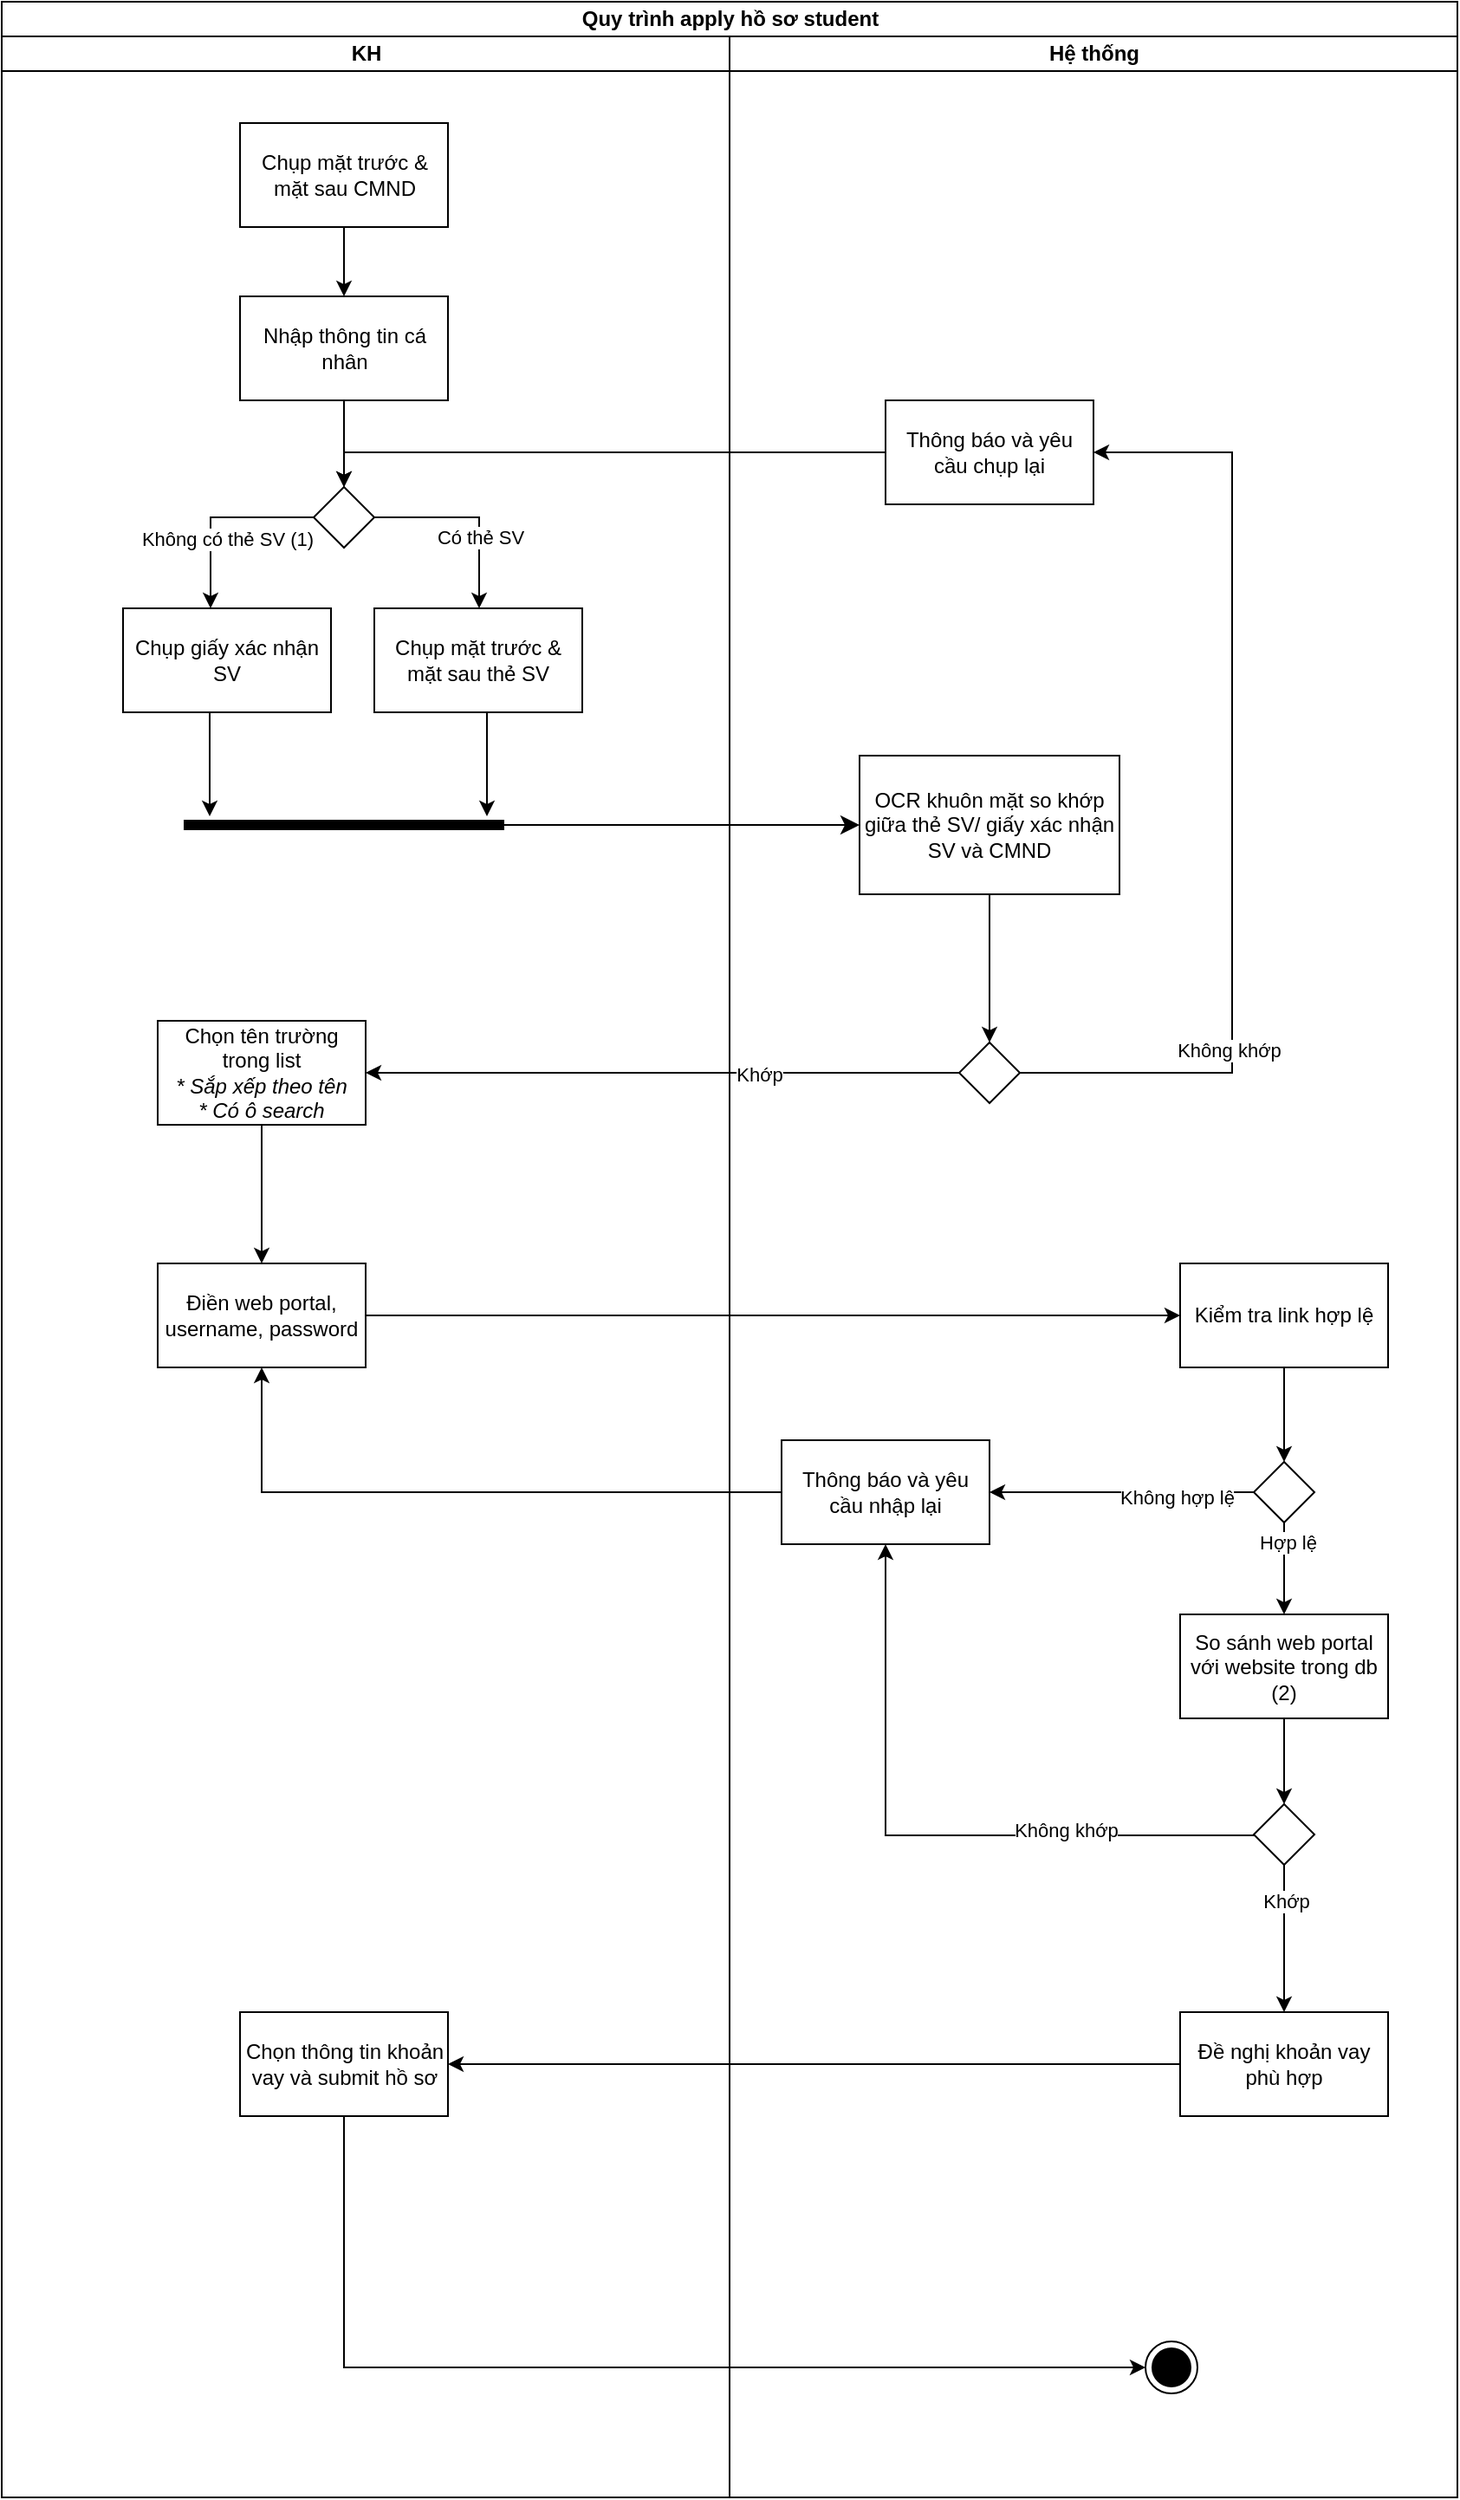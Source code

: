 <mxfile version="14.2.5" type="github">
  <diagram id="ApFhPT5XMt6wGnuyw4Qg" name="Page-1">
    <mxGraphModel dx="1422" dy="762" grid="1" gridSize="10" guides="1" tooltips="1" connect="1" arrows="1" fold="1" page="1" pageScale="1" pageWidth="850" pageHeight="1100" math="0" shadow="0">
      <root>
        <mxCell id="0" />
        <mxCell id="1" parent="0" />
        <mxCell id="FWywLmt_h5sMl4Gyv7Lm-1" value="Quy trình apply hồ sơ student" style="swimlane;html=1;childLayout=stackLayout;resizeParent=1;resizeParentMax=0;startSize=20;" vertex="1" parent="1">
          <mxGeometry x="80" y="200" width="840" height="1440" as="geometry" />
        </mxCell>
        <mxCell id="FWywLmt_h5sMl4Gyv7Lm-18" value="" style="edgeStyle=orthogonalEdgeStyle;rounded=0;orthogonalLoop=1;jettySize=auto;html=1;" edge="1" parent="FWywLmt_h5sMl4Gyv7Lm-1" source="FWywLmt_h5sMl4Gyv7Lm-13" target="FWywLmt_h5sMl4Gyv7Lm-17">
          <mxGeometry relative="1" as="geometry" />
        </mxCell>
        <mxCell id="FWywLmt_h5sMl4Gyv7Lm-19" value="Khớp" style="edgeLabel;html=1;align=center;verticalAlign=middle;resizable=0;points=[];" vertex="1" connectable="0" parent="FWywLmt_h5sMl4Gyv7Lm-18">
          <mxGeometry x="-0.321" y="1" relative="1" as="geometry">
            <mxPoint x="1" as="offset" />
          </mxGeometry>
        </mxCell>
        <mxCell id="FWywLmt_h5sMl4Gyv7Lm-2" value="KH" style="swimlane;html=1;startSize=20;" vertex="1" parent="FWywLmt_h5sMl4Gyv7Lm-1">
          <mxGeometry y="20" width="420" height="1420" as="geometry" />
        </mxCell>
        <mxCell id="FWywLmt_h5sMl4Gyv7Lm-48" style="edgeStyle=orthogonalEdgeStyle;rounded=0;orthogonalLoop=1;jettySize=auto;html=1;" edge="1" parent="FWywLmt_h5sMl4Gyv7Lm-2" source="FWywLmt_h5sMl4Gyv7Lm-5" target="FWywLmt_h5sMl4Gyv7Lm-6">
          <mxGeometry relative="1" as="geometry" />
        </mxCell>
        <mxCell id="FWywLmt_h5sMl4Gyv7Lm-5" value="Nhập thông tin cá nhân" style="shape=ext;rounded=0;html=1;whiteSpace=wrap;" vertex="1" parent="FWywLmt_h5sMl4Gyv7Lm-2">
          <mxGeometry x="137.5" y="150" width="120" height="60" as="geometry" />
        </mxCell>
        <mxCell id="FWywLmt_h5sMl4Gyv7Lm-56" style="edgeStyle=orthogonalEdgeStyle;rounded=0;orthogonalLoop=1;jettySize=auto;html=1;" edge="1" parent="FWywLmt_h5sMl4Gyv7Lm-2" source="FWywLmt_h5sMl4Gyv7Lm-6" target="FWywLmt_h5sMl4Gyv7Lm-42">
          <mxGeometry relative="1" as="geometry">
            <Array as="points">
              <mxPoint x="120.5" y="278" />
            </Array>
          </mxGeometry>
        </mxCell>
        <mxCell id="FWywLmt_h5sMl4Gyv7Lm-76" value="Không có thẻ SV (1)" style="edgeLabel;html=1;align=center;verticalAlign=middle;resizable=0;points=[];" vertex="1" connectable="0" parent="FWywLmt_h5sMl4Gyv7Lm-56">
          <mxGeometry x="-0.125" y="-2" relative="1" as="geometry">
            <mxPoint x="-1" y="14.5" as="offset" />
          </mxGeometry>
        </mxCell>
        <mxCell id="FWywLmt_h5sMl4Gyv7Lm-57" style="edgeStyle=orthogonalEdgeStyle;rounded=0;orthogonalLoop=1;jettySize=auto;html=1;" edge="1" parent="FWywLmt_h5sMl4Gyv7Lm-2" source="FWywLmt_h5sMl4Gyv7Lm-6" target="FWywLmt_h5sMl4Gyv7Lm-8">
          <mxGeometry relative="1" as="geometry">
            <Array as="points">
              <mxPoint x="275.5" y="278" />
            </Array>
          </mxGeometry>
        </mxCell>
        <mxCell id="FWywLmt_h5sMl4Gyv7Lm-77" value="Có thẻ SV" style="edgeLabel;html=1;align=center;verticalAlign=middle;resizable=0;points=[];" vertex="1" connectable="0" parent="FWywLmt_h5sMl4Gyv7Lm-57">
          <mxGeometry x="0.274" relative="1" as="geometry">
            <mxPoint as="offset" />
          </mxGeometry>
        </mxCell>
        <mxCell id="FWywLmt_h5sMl4Gyv7Lm-6" value="" style="rhombus;whiteSpace=wrap;html=1;rounded=0;" vertex="1" parent="FWywLmt_h5sMl4Gyv7Lm-2">
          <mxGeometry x="180" y="260" width="35" height="35" as="geometry" />
        </mxCell>
        <mxCell id="FWywLmt_h5sMl4Gyv7Lm-60" style="edgeStyle=elbowEdgeStyle;rounded=0;orthogonalLoop=1;jettySize=auto;html=1;strokeColor=#000000;" edge="1" parent="FWywLmt_h5sMl4Gyv7Lm-2" source="FWywLmt_h5sMl4Gyv7Lm-8" target="FWywLmt_h5sMl4Gyv7Lm-58">
          <mxGeometry relative="1" as="geometry">
            <Array as="points">
              <mxPoint x="280" y="420" />
            </Array>
          </mxGeometry>
        </mxCell>
        <mxCell id="FWywLmt_h5sMl4Gyv7Lm-8" value="Chụp mặt trước &amp;amp; mặt sau thẻ SV" style="whiteSpace=wrap;html=1;rounded=0;" vertex="1" parent="FWywLmt_h5sMl4Gyv7Lm-2">
          <mxGeometry x="215" y="330" width="120" height="60" as="geometry" />
        </mxCell>
        <mxCell id="FWywLmt_h5sMl4Gyv7Lm-15" value="Chụp mặt trước &amp;amp; mặt sau CMND" style="whiteSpace=wrap;html=1;rounded=0;" vertex="1" parent="FWywLmt_h5sMl4Gyv7Lm-2">
          <mxGeometry x="137.5" y="50" width="120" height="60" as="geometry" />
        </mxCell>
        <mxCell id="FWywLmt_h5sMl4Gyv7Lm-16" value="" style="edgeStyle=orthogonalEdgeStyle;rounded=0;orthogonalLoop=1;jettySize=auto;html=1;" edge="1" parent="FWywLmt_h5sMl4Gyv7Lm-2" source="FWywLmt_h5sMl4Gyv7Lm-15" target="FWywLmt_h5sMl4Gyv7Lm-5">
          <mxGeometry relative="1" as="geometry" />
        </mxCell>
        <mxCell id="FWywLmt_h5sMl4Gyv7Lm-17" value="Chọn tên trường trong list&lt;br&gt;&lt;i&gt;* Sắp xếp theo tên&lt;br&gt;* Có ô search&lt;/i&gt;" style="whiteSpace=wrap;html=1;rounded=0;" vertex="1" parent="FWywLmt_h5sMl4Gyv7Lm-2">
          <mxGeometry x="90" y="568" width="120" height="60" as="geometry" />
        </mxCell>
        <mxCell id="FWywLmt_h5sMl4Gyv7Lm-31" value="Chọn thông tin khoản vay và submit hồ sơ" style="whiteSpace=wrap;html=1;rounded=0;" vertex="1" parent="FWywLmt_h5sMl4Gyv7Lm-2">
          <mxGeometry x="137.5" y="1140" width="120" height="60" as="geometry" />
        </mxCell>
        <mxCell id="FWywLmt_h5sMl4Gyv7Lm-63" style="edgeStyle=elbowEdgeStyle;rounded=0;orthogonalLoop=1;jettySize=auto;html=1;strokeColor=#000000;" edge="1" parent="FWywLmt_h5sMl4Gyv7Lm-2" source="FWywLmt_h5sMl4Gyv7Lm-42" target="FWywLmt_h5sMl4Gyv7Lm-58">
          <mxGeometry relative="1" as="geometry">
            <Array as="points">
              <mxPoint x="120" y="410" />
            </Array>
          </mxGeometry>
        </mxCell>
        <mxCell id="FWywLmt_h5sMl4Gyv7Lm-42" value="Chụp giấy xác nhận SV" style="whiteSpace=wrap;html=1;rounded=0;" vertex="1" parent="FWywLmt_h5sMl4Gyv7Lm-2">
          <mxGeometry x="70" y="330" width="120" height="60" as="geometry" />
        </mxCell>
        <mxCell id="FWywLmt_h5sMl4Gyv7Lm-58" value="" style="shape=line;html=1;strokeWidth=6;rounded=0;" vertex="1" parent="FWywLmt_h5sMl4Gyv7Lm-2">
          <mxGeometry x="105" y="450" width="185" height="10" as="geometry" />
        </mxCell>
        <mxCell id="FWywLmt_h5sMl4Gyv7Lm-20" value="Điền web portal, username, password" style="whiteSpace=wrap;html=1;rounded=0;" vertex="1" parent="FWywLmt_h5sMl4Gyv7Lm-2">
          <mxGeometry x="90" y="708" width="120" height="60" as="geometry" />
        </mxCell>
        <mxCell id="FWywLmt_h5sMl4Gyv7Lm-21" value="" style="edgeStyle=orthogonalEdgeStyle;rounded=0;orthogonalLoop=1;jettySize=auto;html=1;" edge="1" parent="FWywLmt_h5sMl4Gyv7Lm-2" source="FWywLmt_h5sMl4Gyv7Lm-17" target="FWywLmt_h5sMl4Gyv7Lm-20">
          <mxGeometry relative="1" as="geometry" />
        </mxCell>
        <mxCell id="FWywLmt_h5sMl4Gyv7Lm-59" value="" style="html=1;verticalAlign=bottom;endArrow=classic;endSize=8;edgeStyle=elbowEdgeStyle;elbow=vertical;endFill=1;" edge="1" source="FWywLmt_h5sMl4Gyv7Lm-58" parent="FWywLmt_h5sMl4Gyv7Lm-1" target="FWywLmt_h5sMl4Gyv7Lm-11">
          <mxGeometry relative="1" as="geometry">
            <mxPoint x="180" y="510" as="targetPoint" />
          </mxGeometry>
        </mxCell>
        <mxCell id="FWywLmt_h5sMl4Gyv7Lm-65" style="edgeStyle=elbowEdgeStyle;rounded=0;orthogonalLoop=1;jettySize=auto;elbow=vertical;html=1;endArrow=classic;endFill=1;strokeColor=#000000;" edge="1" parent="FWywLmt_h5sMl4Gyv7Lm-1" source="FWywLmt_h5sMl4Gyv7Lm-51" target="FWywLmt_h5sMl4Gyv7Lm-6">
          <mxGeometry relative="1" as="geometry">
            <Array as="points">
              <mxPoint x="420" y="260" />
            </Array>
          </mxGeometry>
        </mxCell>
        <mxCell id="FWywLmt_h5sMl4Gyv7Lm-73" style="edgeStyle=elbowEdgeStyle;rounded=0;orthogonalLoop=1;jettySize=auto;elbow=vertical;html=1;endArrow=classic;endFill=1;strokeColor=#000000;" edge="1" parent="FWywLmt_h5sMl4Gyv7Lm-1" source="FWywLmt_h5sMl4Gyv7Lm-38" target="FWywLmt_h5sMl4Gyv7Lm-31">
          <mxGeometry relative="1" as="geometry" />
        </mxCell>
        <mxCell id="FWywLmt_h5sMl4Gyv7Lm-75" style="edgeStyle=elbowEdgeStyle;rounded=0;orthogonalLoop=1;jettySize=auto;elbow=vertical;html=1;endArrow=classic;endFill=1;strokeColor=#000000;" edge="1" parent="FWywLmt_h5sMl4Gyv7Lm-1" source="FWywLmt_h5sMl4Gyv7Lm-31" target="FWywLmt_h5sMl4Gyv7Lm-74">
          <mxGeometry relative="1" as="geometry">
            <Array as="points">
              <mxPoint x="550" y="1365" />
            </Array>
          </mxGeometry>
        </mxCell>
        <mxCell id="FWywLmt_h5sMl4Gyv7Lm-37" style="edgeStyle=orthogonalEdgeStyle;rounded=0;orthogonalLoop=1;jettySize=auto;html=1;" edge="1" parent="FWywLmt_h5sMl4Gyv7Lm-1" source="FWywLmt_h5sMl4Gyv7Lm-34" target="FWywLmt_h5sMl4Gyv7Lm-20">
          <mxGeometry relative="1" as="geometry" />
        </mxCell>
        <mxCell id="FWywLmt_h5sMl4Gyv7Lm-50" value="" style="edgeStyle=orthogonalEdgeStyle;rounded=0;orthogonalLoop=1;jettySize=auto;html=1;" edge="1" parent="FWywLmt_h5sMl4Gyv7Lm-1" source="FWywLmt_h5sMl4Gyv7Lm-20" target="FWywLmt_h5sMl4Gyv7Lm-49">
          <mxGeometry relative="1" as="geometry" />
        </mxCell>
        <mxCell id="FWywLmt_h5sMl4Gyv7Lm-3" value="Hệ thống" style="swimlane;html=1;startSize=20;" vertex="1" parent="FWywLmt_h5sMl4Gyv7Lm-1">
          <mxGeometry x="420" y="20" width="420" height="1420" as="geometry" />
        </mxCell>
        <mxCell id="FWywLmt_h5sMl4Gyv7Lm-11" value="OCR khuôn mặt so khớp giữa thẻ SV/ giấy xác nhận SV và CMND" style="whiteSpace=wrap;html=1;rounded=0;" vertex="1" parent="FWywLmt_h5sMl4Gyv7Lm-3">
          <mxGeometry x="75" y="415" width="150" height="80" as="geometry" />
        </mxCell>
        <mxCell id="FWywLmt_h5sMl4Gyv7Lm-13" value="" style="rhombus;whiteSpace=wrap;html=1;rounded=0;" vertex="1" parent="FWywLmt_h5sMl4Gyv7Lm-3">
          <mxGeometry x="132.5" y="580.5" width="35" height="35" as="geometry" />
        </mxCell>
        <mxCell id="FWywLmt_h5sMl4Gyv7Lm-14" value="" style="edgeStyle=orthogonalEdgeStyle;rounded=0;orthogonalLoop=1;jettySize=auto;html=1;" edge="1" parent="FWywLmt_h5sMl4Gyv7Lm-3" source="FWywLmt_h5sMl4Gyv7Lm-11" target="FWywLmt_h5sMl4Gyv7Lm-13">
          <mxGeometry relative="1" as="geometry" />
        </mxCell>
        <mxCell id="FWywLmt_h5sMl4Gyv7Lm-27" value="So sánh web portal với website trong db (2)" style="whiteSpace=wrap;html=1;rounded=0;" vertex="1" parent="FWywLmt_h5sMl4Gyv7Lm-3">
          <mxGeometry x="260" y="910.5" width="120" height="60" as="geometry" />
        </mxCell>
        <mxCell id="FWywLmt_h5sMl4Gyv7Lm-70" style="edgeStyle=elbowEdgeStyle;rounded=0;orthogonalLoop=1;jettySize=auto;elbow=vertical;html=1;endArrow=classic;endFill=1;strokeColor=#000000;" edge="1" parent="FWywLmt_h5sMl4Gyv7Lm-3" source="FWywLmt_h5sMl4Gyv7Lm-29" target="FWywLmt_h5sMl4Gyv7Lm-34">
          <mxGeometry relative="1" as="geometry">
            <Array as="points">
              <mxPoint x="190" y="1038" />
            </Array>
          </mxGeometry>
        </mxCell>
        <mxCell id="FWywLmt_h5sMl4Gyv7Lm-80" value="Không khớp" style="edgeLabel;html=1;align=center;verticalAlign=middle;resizable=0;points=[];" vertex="1" connectable="0" parent="FWywLmt_h5sMl4Gyv7Lm-70">
          <mxGeometry x="-0.428" y="-3" relative="1" as="geometry">
            <mxPoint as="offset" />
          </mxGeometry>
        </mxCell>
        <mxCell id="FWywLmt_h5sMl4Gyv7Lm-72" style="edgeStyle=elbowEdgeStyle;rounded=0;orthogonalLoop=1;jettySize=auto;elbow=vertical;html=1;endArrow=classic;endFill=1;strokeColor=#000000;" edge="1" parent="FWywLmt_h5sMl4Gyv7Lm-3" source="FWywLmt_h5sMl4Gyv7Lm-29" target="FWywLmt_h5sMl4Gyv7Lm-38">
          <mxGeometry relative="1" as="geometry" />
        </mxCell>
        <mxCell id="FWywLmt_h5sMl4Gyv7Lm-81" value="Khớp" style="edgeLabel;html=1;align=center;verticalAlign=middle;resizable=0;points=[];" vertex="1" connectable="0" parent="FWywLmt_h5sMl4Gyv7Lm-72">
          <mxGeometry x="-0.506" y="1" relative="1" as="geometry">
            <mxPoint as="offset" />
          </mxGeometry>
        </mxCell>
        <mxCell id="FWywLmt_h5sMl4Gyv7Lm-29" value="" style="rhombus;whiteSpace=wrap;html=1;rounded=0;" vertex="1" parent="FWywLmt_h5sMl4Gyv7Lm-3">
          <mxGeometry x="302.5" y="1020" width="35" height="35" as="geometry" />
        </mxCell>
        <mxCell id="FWywLmt_h5sMl4Gyv7Lm-30" value="" style="edgeStyle=orthogonalEdgeStyle;rounded=0;orthogonalLoop=1;jettySize=auto;html=1;" edge="1" parent="FWywLmt_h5sMl4Gyv7Lm-3" source="FWywLmt_h5sMl4Gyv7Lm-27" target="FWywLmt_h5sMl4Gyv7Lm-29">
          <mxGeometry relative="1" as="geometry">
            <Array as="points">
              <mxPoint x="320" y="1020" />
            </Array>
          </mxGeometry>
        </mxCell>
        <mxCell id="FWywLmt_h5sMl4Gyv7Lm-34" value="Thông báo và yêu cầu nhập lại" style="whiteSpace=wrap;html=1;rounded=0;" vertex="1" parent="FWywLmt_h5sMl4Gyv7Lm-3">
          <mxGeometry x="30" y="810" width="120" height="60" as="geometry" />
        </mxCell>
        <mxCell id="FWywLmt_h5sMl4Gyv7Lm-38" value="Đề nghị khoản vay phù hợp" style="whiteSpace=wrap;html=1;rounded=0;" vertex="1" parent="FWywLmt_h5sMl4Gyv7Lm-3">
          <mxGeometry x="260" y="1140" width="120" height="60" as="geometry" />
        </mxCell>
        <mxCell id="FWywLmt_h5sMl4Gyv7Lm-49" value="Kiểm tra link hợp lệ" style="whiteSpace=wrap;html=1;rounded=0;" vertex="1" parent="FWywLmt_h5sMl4Gyv7Lm-3">
          <mxGeometry x="260" y="708" width="120" height="60" as="geometry" />
        </mxCell>
        <mxCell id="FWywLmt_h5sMl4Gyv7Lm-51" value="Thông báo và yêu cầu chụp lại" style="whiteSpace=wrap;html=1;rounded=0;" vertex="1" parent="FWywLmt_h5sMl4Gyv7Lm-3">
          <mxGeometry x="90" y="210" width="120" height="60" as="geometry" />
        </mxCell>
        <mxCell id="FWywLmt_h5sMl4Gyv7Lm-52" value="" style="edgeStyle=orthogonalEdgeStyle;rounded=0;orthogonalLoop=1;jettySize=auto;html=1;" edge="1" parent="FWywLmt_h5sMl4Gyv7Lm-3" source="FWywLmt_h5sMl4Gyv7Lm-13" target="FWywLmt_h5sMl4Gyv7Lm-51">
          <mxGeometry relative="1" as="geometry">
            <Array as="points">
              <mxPoint x="290" y="598" />
              <mxPoint x="290" y="240" />
            </Array>
          </mxGeometry>
        </mxCell>
        <mxCell id="FWywLmt_h5sMl4Gyv7Lm-53" value="Không khớp" style="edgeLabel;html=1;align=center;verticalAlign=middle;resizable=0;points=[];" vertex="1" connectable="0" parent="FWywLmt_h5sMl4Gyv7Lm-52">
          <mxGeometry x="-0.511" y="2" relative="1" as="geometry">
            <mxPoint y="1" as="offset" />
          </mxGeometry>
        </mxCell>
        <mxCell id="FWywLmt_h5sMl4Gyv7Lm-68" style="edgeStyle=elbowEdgeStyle;rounded=0;orthogonalLoop=1;jettySize=auto;elbow=vertical;html=1;endArrow=classic;endFill=1;strokeColor=#000000;" edge="1" parent="FWywLmt_h5sMl4Gyv7Lm-3" source="FWywLmt_h5sMl4Gyv7Lm-66" target="FWywLmt_h5sMl4Gyv7Lm-34">
          <mxGeometry relative="1" as="geometry" />
        </mxCell>
        <mxCell id="FWywLmt_h5sMl4Gyv7Lm-78" value="Không hợp lệ" style="edgeLabel;html=1;align=center;verticalAlign=middle;resizable=0;points=[];" vertex="1" connectable="0" parent="FWywLmt_h5sMl4Gyv7Lm-68">
          <mxGeometry x="-0.416" y="3" relative="1" as="geometry">
            <mxPoint as="offset" />
          </mxGeometry>
        </mxCell>
        <mxCell id="FWywLmt_h5sMl4Gyv7Lm-69" style="edgeStyle=elbowEdgeStyle;rounded=0;orthogonalLoop=1;jettySize=auto;elbow=vertical;html=1;endArrow=classic;endFill=1;strokeColor=#000000;" edge="1" parent="FWywLmt_h5sMl4Gyv7Lm-3" source="FWywLmt_h5sMl4Gyv7Lm-66" target="FWywLmt_h5sMl4Gyv7Lm-27">
          <mxGeometry relative="1" as="geometry" />
        </mxCell>
        <mxCell id="FWywLmt_h5sMl4Gyv7Lm-79" value="Hợp lệ" style="edgeLabel;html=1;align=center;verticalAlign=middle;resizable=0;points=[];" vertex="1" connectable="0" parent="FWywLmt_h5sMl4Gyv7Lm-69">
          <mxGeometry x="-0.566" y="2" relative="1" as="geometry">
            <mxPoint as="offset" />
          </mxGeometry>
        </mxCell>
        <mxCell id="FWywLmt_h5sMl4Gyv7Lm-66" value="" style="rhombus;whiteSpace=wrap;html=1;rounded=0;" vertex="1" parent="FWywLmt_h5sMl4Gyv7Lm-3">
          <mxGeometry x="302.5" y="822.5" width="35" height="35" as="geometry" />
        </mxCell>
        <mxCell id="FWywLmt_h5sMl4Gyv7Lm-67" value="" style="edgeStyle=elbowEdgeStyle;rounded=0;orthogonalLoop=1;jettySize=auto;elbow=vertical;html=1;endArrow=classic;endFill=1;strokeColor=#000000;" edge="1" parent="FWywLmt_h5sMl4Gyv7Lm-3" source="FWywLmt_h5sMl4Gyv7Lm-49" target="FWywLmt_h5sMl4Gyv7Lm-66">
          <mxGeometry relative="1" as="geometry" />
        </mxCell>
        <mxCell id="FWywLmt_h5sMl4Gyv7Lm-74" value="" style="ellipse;html=1;shape=endState;fillColor=#000000;strokeColor=#000000;rounded=0;" vertex="1" parent="FWywLmt_h5sMl4Gyv7Lm-3">
          <mxGeometry x="240" y="1330" width="30" height="30" as="geometry" />
        </mxCell>
      </root>
    </mxGraphModel>
  </diagram>
</mxfile>
